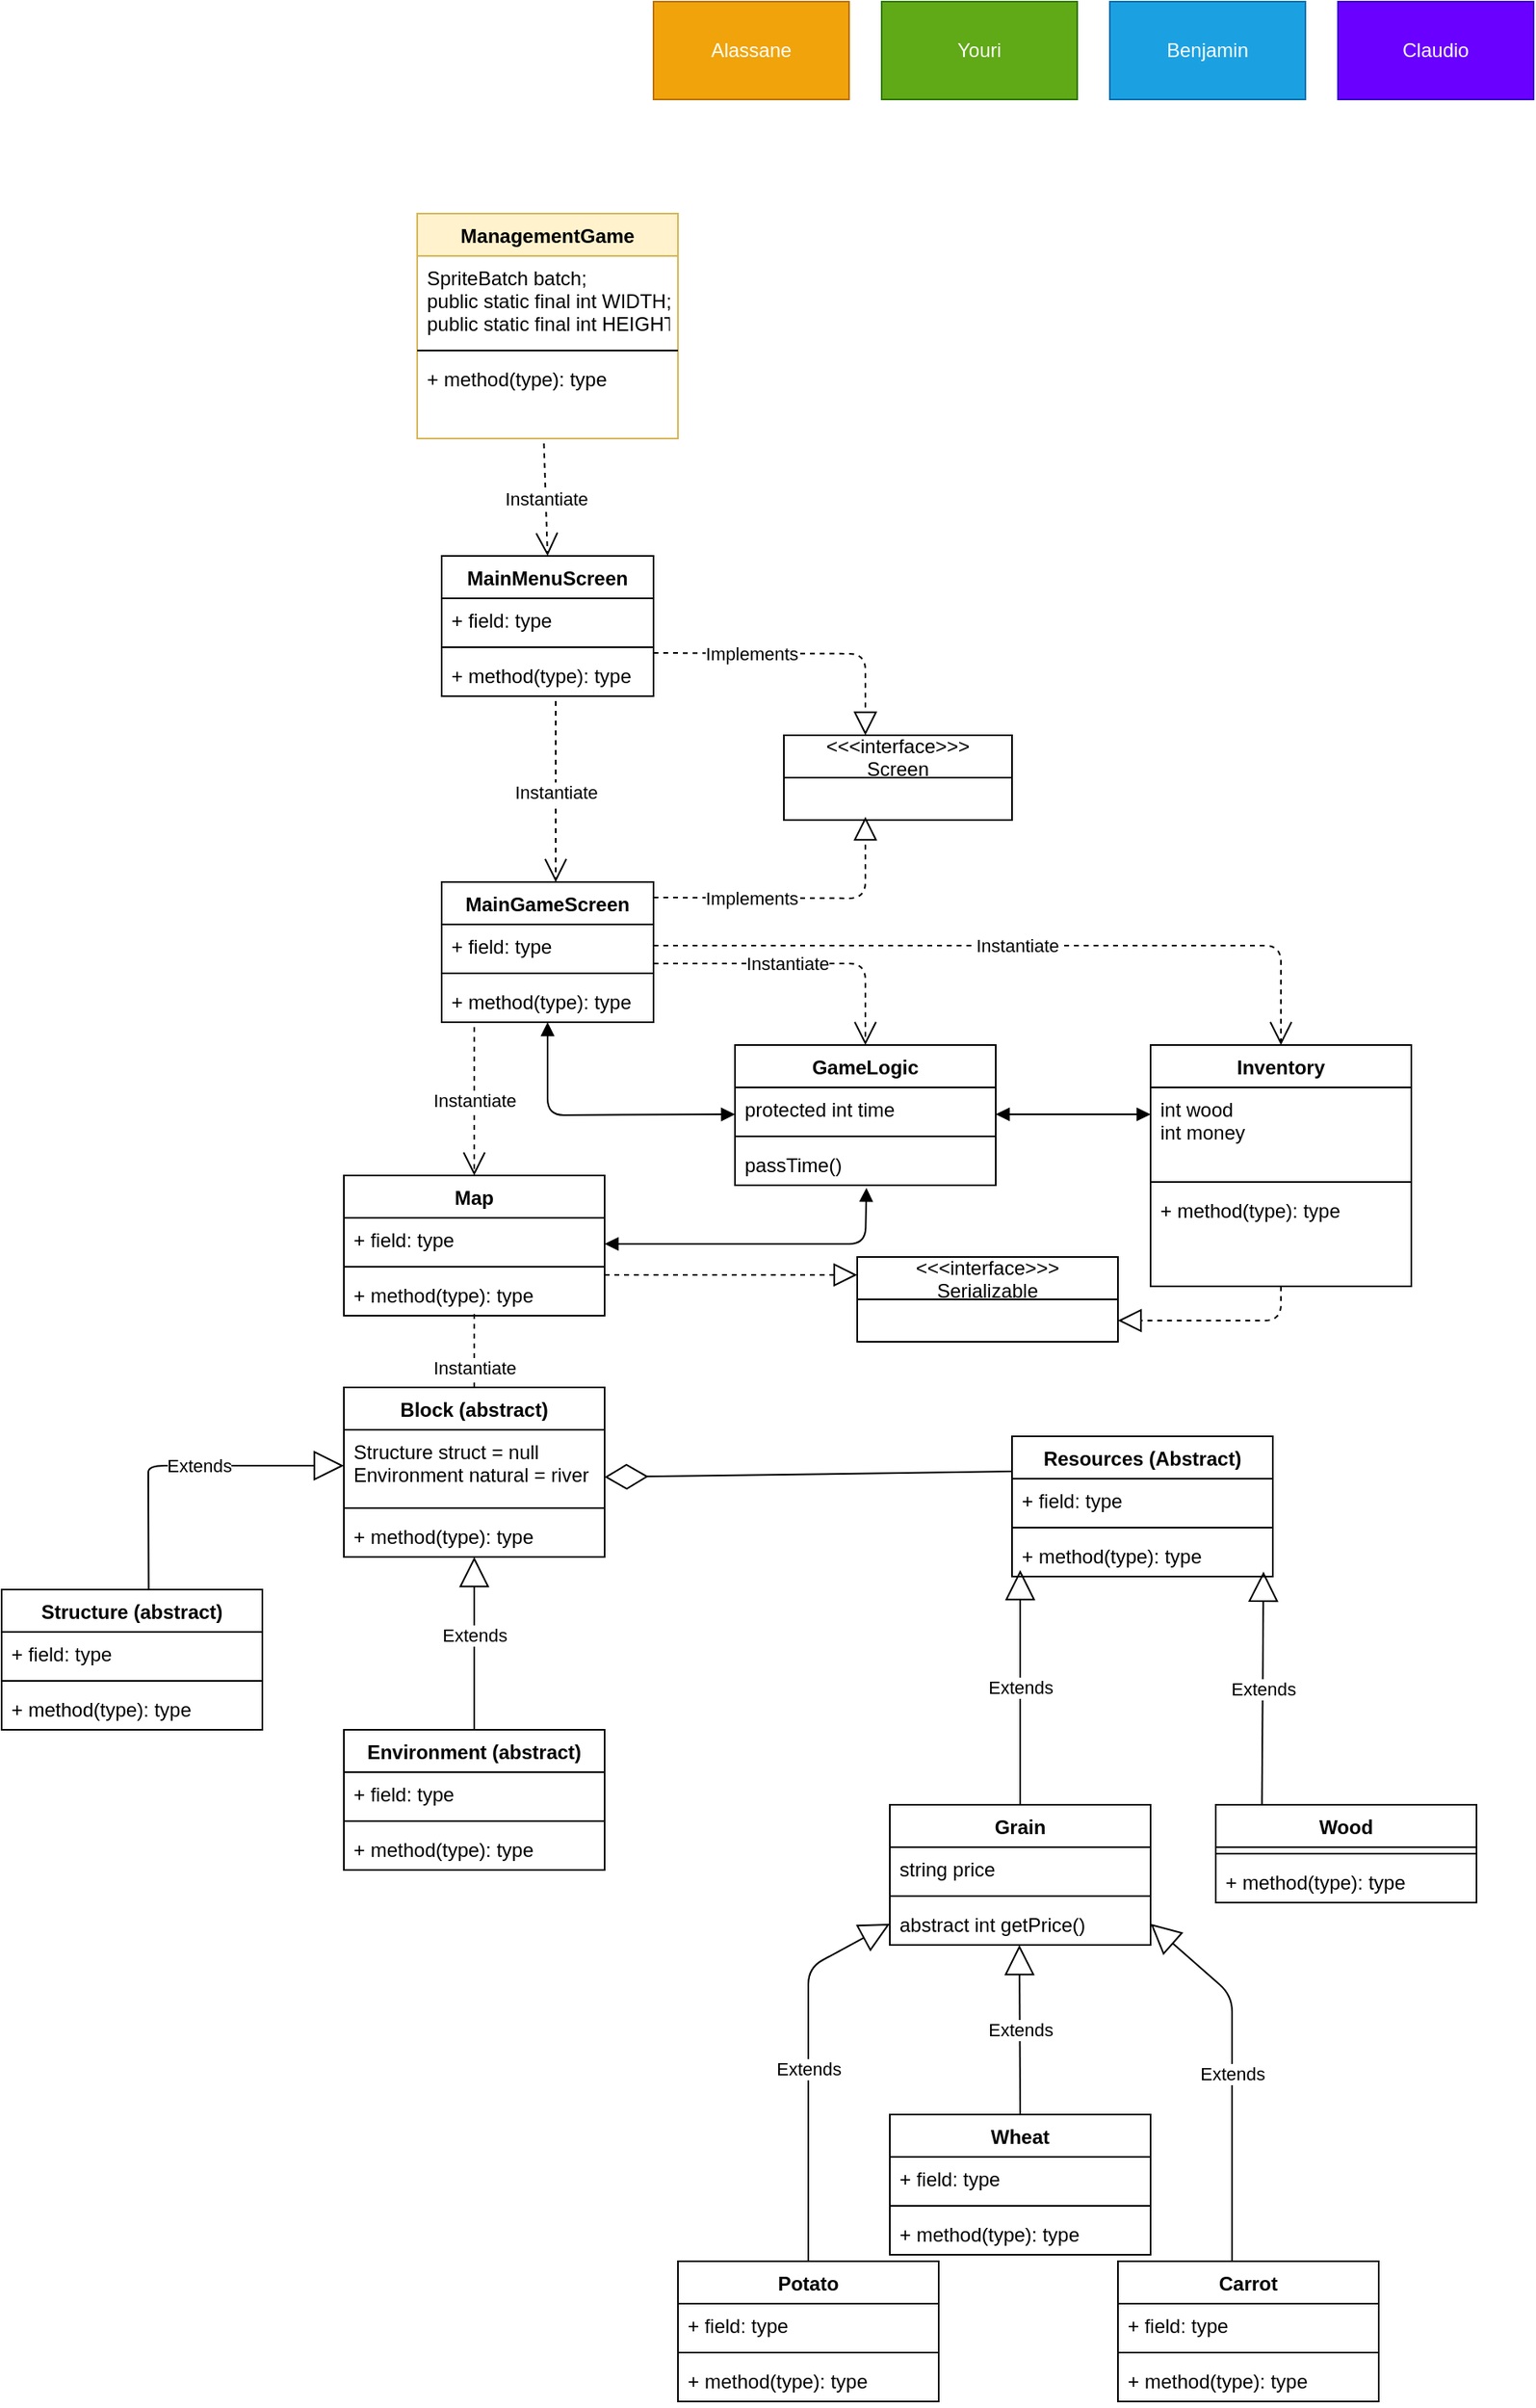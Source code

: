 <mxfile version="14.3.1" type="device"><diagram id="C5RBs43oDa-KdzZeNtuy" name="Page-1"><mxGraphModel dx="1687" dy="939" grid="1" gridSize="10" guides="1" tooltips="1" connect="1" arrows="1" fold="1" page="1" pageScale="1" pageWidth="827" pageHeight="1169" math="0" shadow="0"><root><mxCell id="WIyWlLk6GJQsqaUBKTNV-0"/><mxCell id="WIyWlLk6GJQsqaUBKTNV-1" parent="WIyWlLk6GJQsqaUBKTNV-0"/><mxCell id="QpzjJly3IbEeKTLFP4eM-2" value="Instantiate" style="endArrow=open;endSize=12;dashed=1;html=1;entryX=0.5;entryY=0;entryDx=0;entryDy=0;" edge="1" parent="WIyWlLk6GJQsqaUBKTNV-1"><mxGeometry width="160" relative="1" as="geometry"><mxPoint x="290" y="469" as="sourcePoint"/><mxPoint x="290" y="580" as="targetPoint"/><Array as="points"/></mxGeometry></mxCell><mxCell id="QpzjJly3IbEeKTLFP4eM-6" value="&lt;&lt;&lt;interface&gt;&gt;&gt;&#xA;Screen" style="swimlane;fontStyle=0;childLayout=stackLayout;horizontal=1;startSize=26;fillColor=none;horizontalStack=0;resizeParent=1;resizeParentMax=0;resizeLast=0;collapsible=1;marginBottom=0;" vertex="1" parent="WIyWlLk6GJQsqaUBKTNV-1"><mxGeometry x="430" y="490" width="140" height="52" as="geometry"/></mxCell><mxCell id="QpzjJly3IbEeKTLFP4eM-10" value="" style="endArrow=block;dashed=1;endFill=0;endSize=12;html=1;" edge="1" parent="WIyWlLk6GJQsqaUBKTNV-1"><mxGeometry width="160" relative="1" as="geometry"><mxPoint x="350" y="589.5" as="sourcePoint"/><mxPoint x="480" y="540" as="targetPoint"/><Array as="points"><mxPoint x="480" y="590"/></Array></mxGeometry></mxCell><mxCell id="QpzjJly3IbEeKTLFP4eM-13" value="Implements" style="edgeLabel;html=1;align=center;verticalAlign=middle;resizable=0;points=[];" vertex="1" connectable="0" parent="QpzjJly3IbEeKTLFP4eM-10"><mxGeometry x="-0.489" y="1" relative="1" as="geometry"><mxPoint x="14" y="1.32" as="offset"/></mxGeometry></mxCell><mxCell id="QpzjJly3IbEeKTLFP4eM-11" value="" style="endArrow=block;dashed=1;endFill=0;endSize=12;html=1;" edge="1" parent="WIyWlLk6GJQsqaUBKTNV-1"><mxGeometry width="160" relative="1" as="geometry"><mxPoint x="350" y="439.5" as="sourcePoint"/><mxPoint x="480" y="490" as="targetPoint"/><Array as="points"><mxPoint x="480" y="440"/></Array></mxGeometry></mxCell><mxCell id="QpzjJly3IbEeKTLFP4eM-12" value="Implements" style="edgeLabel;html=1;align=center;verticalAlign=middle;resizable=0;points=[];" vertex="1" connectable="0" parent="QpzjJly3IbEeKTLFP4eM-11"><mxGeometry x="-0.422" y="1" relative="1" as="geometry"><mxPoint x="8" y="1.3" as="offset"/></mxGeometry></mxCell><mxCell id="QpzjJly3IbEeKTLFP4eM-15" value="&lt;div&gt;Instantiate&lt;/div&gt;" style="endArrow=open;endSize=12;dashed=1;html=1;exitX=1;exitY=0.923;exitDx=0;exitDy=0;exitPerimeter=0;" edge="1" parent="WIyWlLk6GJQsqaUBKTNV-1" source="QpzjJly3IbEeKTLFP4eM-23"><mxGeometry x="-0.091" width="160" relative="1" as="geometry"><mxPoint x="390" y="630" as="sourcePoint"/><mxPoint x="480" y="680" as="targetPoint"/><Array as="points"><mxPoint x="480" y="630"/></Array><mxPoint as="offset"/></mxGeometry></mxCell><mxCell id="QpzjJly3IbEeKTLFP4eM-22" value="MainGameScreen" style="swimlane;fontStyle=1;align=center;verticalAlign=top;childLayout=stackLayout;horizontal=1;startSize=26;horizontalStack=0;resizeParent=1;resizeParentMax=0;resizeLast=0;collapsible=1;marginBottom=0;" vertex="1" parent="WIyWlLk6GJQsqaUBKTNV-1"><mxGeometry x="220" y="580" width="130" height="86" as="geometry"/></mxCell><mxCell id="QpzjJly3IbEeKTLFP4eM-23" value="+ field: type" style="text;strokeColor=none;fillColor=none;align=left;verticalAlign=top;spacingLeft=4;spacingRight=4;overflow=hidden;rotatable=0;points=[[0,0.5],[1,0.5]];portConstraint=eastwest;" vertex="1" parent="QpzjJly3IbEeKTLFP4eM-22"><mxGeometry y="26" width="130" height="26" as="geometry"/></mxCell><mxCell id="QpzjJly3IbEeKTLFP4eM-24" value="" style="line;strokeWidth=1;fillColor=none;align=left;verticalAlign=middle;spacingTop=-1;spacingLeft=3;spacingRight=3;rotatable=0;labelPosition=right;points=[];portConstraint=eastwest;" vertex="1" parent="QpzjJly3IbEeKTLFP4eM-22"><mxGeometry y="52" width="130" height="8" as="geometry"/></mxCell><mxCell id="QpzjJly3IbEeKTLFP4eM-25" value="+ method(type): type" style="text;strokeColor=none;fillColor=none;align=left;verticalAlign=top;spacingLeft=4;spacingRight=4;overflow=hidden;rotatable=0;points=[[0,0.5],[1,0.5]];portConstraint=eastwest;" vertex="1" parent="QpzjJly3IbEeKTLFP4eM-22"><mxGeometry y="60" width="130" height="26" as="geometry"/></mxCell><mxCell id="QpzjJly3IbEeKTLFP4eM-26" value="MainMenuScreen" style="swimlane;fontStyle=1;align=center;verticalAlign=top;childLayout=stackLayout;horizontal=1;startSize=26;horizontalStack=0;resizeParent=1;resizeParentMax=0;resizeLast=0;collapsible=1;marginBottom=0;" vertex="1" parent="WIyWlLk6GJQsqaUBKTNV-1"><mxGeometry x="220" y="380" width="130" height="86" as="geometry"/></mxCell><mxCell id="QpzjJly3IbEeKTLFP4eM-27" value="+ field: type" style="text;strokeColor=none;fillColor=none;align=left;verticalAlign=top;spacingLeft=4;spacingRight=4;overflow=hidden;rotatable=0;points=[[0,0.5],[1,0.5]];portConstraint=eastwest;" vertex="1" parent="QpzjJly3IbEeKTLFP4eM-26"><mxGeometry y="26" width="130" height="26" as="geometry"/></mxCell><mxCell id="QpzjJly3IbEeKTLFP4eM-28" value="" style="line;strokeWidth=1;fillColor=none;align=left;verticalAlign=middle;spacingTop=-1;spacingLeft=3;spacingRight=3;rotatable=0;labelPosition=right;points=[];portConstraint=eastwest;" vertex="1" parent="QpzjJly3IbEeKTLFP4eM-26"><mxGeometry y="52" width="130" height="8" as="geometry"/></mxCell><mxCell id="QpzjJly3IbEeKTLFP4eM-29" value="+ method(type): type" style="text;strokeColor=none;fillColor=none;align=left;verticalAlign=top;spacingLeft=4;spacingRight=4;overflow=hidden;rotatable=0;points=[[0,0.5],[1,0.5]];portConstraint=eastwest;" vertex="1" parent="QpzjJly3IbEeKTLFP4eM-26"><mxGeometry y="60" width="130" height="26" as="geometry"/></mxCell><mxCell id="QpzjJly3IbEeKTLFP4eM-30" value="Map" style="swimlane;fontStyle=1;align=center;verticalAlign=top;childLayout=stackLayout;horizontal=1;startSize=26;horizontalStack=0;resizeParent=1;resizeParentMax=0;resizeLast=0;collapsible=1;marginBottom=0;" vertex="1" parent="WIyWlLk6GJQsqaUBKTNV-1"><mxGeometry x="160" y="760" width="160" height="86" as="geometry"/></mxCell><mxCell id="QpzjJly3IbEeKTLFP4eM-31" value="+ field: type" style="text;strokeColor=none;fillColor=none;align=left;verticalAlign=top;spacingLeft=4;spacingRight=4;overflow=hidden;rotatable=0;points=[[0,0.5],[1,0.5]];portConstraint=eastwest;" vertex="1" parent="QpzjJly3IbEeKTLFP4eM-30"><mxGeometry y="26" width="160" height="26" as="geometry"/></mxCell><mxCell id="QpzjJly3IbEeKTLFP4eM-32" value="" style="line;strokeWidth=1;fillColor=none;align=left;verticalAlign=middle;spacingTop=-1;spacingLeft=3;spacingRight=3;rotatable=0;labelPosition=right;points=[];portConstraint=eastwest;" vertex="1" parent="QpzjJly3IbEeKTLFP4eM-30"><mxGeometry y="52" width="160" height="8" as="geometry"/></mxCell><mxCell id="QpzjJly3IbEeKTLFP4eM-33" value="+ method(type): type" style="text;strokeColor=none;fillColor=none;align=left;verticalAlign=top;spacingLeft=4;spacingRight=4;overflow=hidden;rotatable=0;points=[[0,0.5],[1,0.5]];portConstraint=eastwest;" vertex="1" parent="QpzjJly3IbEeKTLFP4eM-30"><mxGeometry y="60" width="160" height="26" as="geometry"/></mxCell><mxCell id="QpzjJly3IbEeKTLFP4eM-34" value="Instantiate" style="endArrow=open;endSize=12;dashed=1;html=1;" edge="1" parent="QpzjJly3IbEeKTLFP4eM-30"><mxGeometry width="160" relative="1" as="geometry"><mxPoint x="80" y="85" as="sourcePoint"/><mxPoint x="80" y="150" as="targetPoint"/></mxGeometry></mxCell><mxCell id="QpzjJly3IbEeKTLFP4eM-52" value="GameLogic&#xA;" style="swimlane;fontStyle=1;align=center;verticalAlign=top;childLayout=stackLayout;horizontal=1;startSize=26;horizontalStack=0;resizeParent=1;resizeParentMax=0;resizeLast=0;collapsible=1;marginBottom=0;" vertex="1" parent="WIyWlLk6GJQsqaUBKTNV-1"><mxGeometry x="400" y="680" width="160" height="86" as="geometry"/></mxCell><mxCell id="QpzjJly3IbEeKTLFP4eM-53" value="protected int time" style="text;strokeColor=none;fillColor=none;align=left;verticalAlign=top;spacingLeft=4;spacingRight=4;overflow=hidden;rotatable=0;points=[[0,0.5],[1,0.5]];portConstraint=eastwest;" vertex="1" parent="QpzjJly3IbEeKTLFP4eM-52"><mxGeometry y="26" width="160" height="26" as="geometry"/></mxCell><mxCell id="QpzjJly3IbEeKTLFP4eM-54" value="" style="line;strokeWidth=1;fillColor=none;align=left;verticalAlign=middle;spacingTop=-1;spacingLeft=3;spacingRight=3;rotatable=0;labelPosition=right;points=[];portConstraint=eastwest;" vertex="1" parent="QpzjJly3IbEeKTLFP4eM-52"><mxGeometry y="52" width="160" height="8" as="geometry"/></mxCell><mxCell id="QpzjJly3IbEeKTLFP4eM-55" value="passTime()" style="text;strokeColor=none;fillColor=none;align=left;verticalAlign=top;spacingLeft=4;spacingRight=4;overflow=hidden;rotatable=0;points=[[0,0.5],[1,0.5]];portConstraint=eastwest;" vertex="1" parent="QpzjJly3IbEeKTLFP4eM-52"><mxGeometry y="60" width="160" height="26" as="geometry"/></mxCell><mxCell id="QpzjJly3IbEeKTLFP4eM-56" value="ManagementGame" style="swimlane;fontStyle=1;align=center;verticalAlign=top;childLayout=stackLayout;horizontal=1;startSize=26;horizontalStack=0;resizeParent=1;resizeParentMax=0;resizeLast=0;collapsible=1;marginBottom=0;fillColor=#fff2cc;strokeColor=#d6b656;" vertex="1" parent="WIyWlLk6GJQsqaUBKTNV-1"><mxGeometry x="205" y="170" width="160" height="138" as="geometry"/></mxCell><mxCell id="QpzjJly3IbEeKTLFP4eM-57" value="SpriteBatch batch;&#xA;public static final int WIDTH;&#xA;public static final int HEIGHT;&#xA;" style="text;strokeColor=none;fillColor=none;align=left;verticalAlign=top;spacingLeft=4;spacingRight=4;overflow=hidden;rotatable=0;points=[[0,0.5],[1,0.5]];portConstraint=eastwest;" vertex="1" parent="QpzjJly3IbEeKTLFP4eM-56"><mxGeometry y="26" width="160" height="54" as="geometry"/></mxCell><mxCell id="QpzjJly3IbEeKTLFP4eM-58" value="" style="line;strokeWidth=1;fillColor=none;align=left;verticalAlign=middle;spacingTop=-1;spacingLeft=3;spacingRight=3;rotatable=0;labelPosition=right;points=[];portConstraint=eastwest;" vertex="1" parent="QpzjJly3IbEeKTLFP4eM-56"><mxGeometry y="80" width="160" height="8" as="geometry"/></mxCell><mxCell id="QpzjJly3IbEeKTLFP4eM-59" value="+ method(type): type" style="text;strokeColor=none;fillColor=none;align=left;verticalAlign=top;spacingLeft=4;spacingRight=4;overflow=hidden;rotatable=0;points=[[0,0.5],[1,0.5]];portConstraint=eastwest;" vertex="1" parent="QpzjJly3IbEeKTLFP4eM-56"><mxGeometry y="88" width="160" height="50" as="geometry"/></mxCell><mxCell id="QpzjJly3IbEeKTLFP4eM-61" value="Instantiate" style="endArrow=open;endSize=12;dashed=1;html=1;exitX=0.154;exitY=1.115;exitDx=0;exitDy=0;exitPerimeter=0;" edge="1" parent="WIyWlLk6GJQsqaUBKTNV-1" source="QpzjJly3IbEeKTLFP4eM-25"><mxGeometry width="160" relative="1" as="geometry"><mxPoint x="154" y="722.5" as="sourcePoint"/><mxPoint x="240" y="760" as="targetPoint"/></mxGeometry></mxCell><mxCell id="QpzjJly3IbEeKTLFP4eM-63" value="Resources (Abstract)" style="swimlane;fontStyle=1;align=center;verticalAlign=top;childLayout=stackLayout;horizontal=1;startSize=26;horizontalStack=0;resizeParent=1;resizeParentMax=0;resizeLast=0;collapsible=1;marginBottom=0;" vertex="1" parent="WIyWlLk6GJQsqaUBKTNV-1"><mxGeometry x="570" y="920" width="160" height="86" as="geometry"/></mxCell><mxCell id="QpzjJly3IbEeKTLFP4eM-64" value="+ field: type" style="text;strokeColor=none;fillColor=none;align=left;verticalAlign=top;spacingLeft=4;spacingRight=4;overflow=hidden;rotatable=0;points=[[0,0.5],[1,0.5]];portConstraint=eastwest;" vertex="1" parent="QpzjJly3IbEeKTLFP4eM-63"><mxGeometry y="26" width="160" height="26" as="geometry"/></mxCell><mxCell id="QpzjJly3IbEeKTLFP4eM-65" value="" style="line;strokeWidth=1;fillColor=none;align=left;verticalAlign=middle;spacingTop=-1;spacingLeft=3;spacingRight=3;rotatable=0;labelPosition=right;points=[];portConstraint=eastwest;" vertex="1" parent="QpzjJly3IbEeKTLFP4eM-63"><mxGeometry y="52" width="160" height="8" as="geometry"/></mxCell><mxCell id="QpzjJly3IbEeKTLFP4eM-66" value="+ method(type): type" style="text;strokeColor=none;fillColor=none;align=left;verticalAlign=top;spacingLeft=4;spacingRight=4;overflow=hidden;rotatable=0;points=[[0,0.5],[1,0.5]];portConstraint=eastwest;" vertex="1" parent="QpzjJly3IbEeKTLFP4eM-63"><mxGeometry y="60" width="160" height="26" as="geometry"/></mxCell><mxCell id="QpzjJly3IbEeKTLFP4eM-68" value="Extends" style="endArrow=block;endSize=16;endFill=0;html=1;" edge="1" parent="WIyWlLk6GJQsqaUBKTNV-1"><mxGeometry width="160" relative="1" as="geometry"><mxPoint x="575" y="1146" as="sourcePoint"/><mxPoint x="575" y="1002" as="targetPoint"/></mxGeometry></mxCell><mxCell id="QpzjJly3IbEeKTLFP4eM-73" value="Extends" style="endArrow=block;endSize=16;endFill=0;html=1;entryX=0.506;entryY=1.038;entryDx=0;entryDy=0;entryPerimeter=0;" edge="1" parent="WIyWlLk6GJQsqaUBKTNV-1"><mxGeometry width="160" relative="1" as="geometry"><mxPoint x="723.33" y="1146" as="sourcePoint"/><mxPoint x="724.29" y="1002.988" as="targetPoint"/></mxGeometry></mxCell><mxCell id="QpzjJly3IbEeKTLFP4eM-74" value="Grain" style="swimlane;fontStyle=1;align=center;verticalAlign=top;childLayout=stackLayout;horizontal=1;startSize=26;horizontalStack=0;resizeParent=1;resizeParentMax=0;resizeLast=0;collapsible=1;marginBottom=0;" vertex="1" parent="WIyWlLk6GJQsqaUBKTNV-1"><mxGeometry x="495" y="1146" width="160" height="86" as="geometry"/></mxCell><mxCell id="QpzjJly3IbEeKTLFP4eM-75" value="string price" style="text;strokeColor=none;fillColor=none;align=left;verticalAlign=top;spacingLeft=4;spacingRight=4;overflow=hidden;rotatable=0;points=[[0,0.5],[1,0.5]];portConstraint=eastwest;" vertex="1" parent="QpzjJly3IbEeKTLFP4eM-74"><mxGeometry y="26" width="160" height="26" as="geometry"/></mxCell><mxCell id="QpzjJly3IbEeKTLFP4eM-76" value="" style="line;strokeWidth=1;fillColor=none;align=left;verticalAlign=middle;spacingTop=-1;spacingLeft=3;spacingRight=3;rotatable=0;labelPosition=right;points=[];portConstraint=eastwest;" vertex="1" parent="QpzjJly3IbEeKTLFP4eM-74"><mxGeometry y="52" width="160" height="8" as="geometry"/></mxCell><mxCell id="QpzjJly3IbEeKTLFP4eM-77" value="abstract int getPrice()" style="text;strokeColor=none;fillColor=none;align=left;verticalAlign=top;spacingLeft=4;spacingRight=4;overflow=hidden;rotatable=0;points=[[0,0.5],[1,0.5]];portConstraint=eastwest;" vertex="1" parent="QpzjJly3IbEeKTLFP4eM-74"><mxGeometry y="60" width="160" height="26" as="geometry"/></mxCell><mxCell id="QpzjJly3IbEeKTLFP4eM-78" value="Wood" style="swimlane;fontStyle=1;align=center;verticalAlign=top;childLayout=stackLayout;horizontal=1;startSize=26;horizontalStack=0;resizeParent=1;resizeParentMax=0;resizeLast=0;collapsible=1;marginBottom=0;" vertex="1" parent="WIyWlLk6GJQsqaUBKTNV-1"><mxGeometry x="695" y="1146" width="160" height="60" as="geometry"/></mxCell><mxCell id="QpzjJly3IbEeKTLFP4eM-80" value="" style="line;strokeWidth=1;fillColor=none;align=left;verticalAlign=middle;spacingTop=-1;spacingLeft=3;spacingRight=3;rotatable=0;labelPosition=right;points=[];portConstraint=eastwest;" vertex="1" parent="QpzjJly3IbEeKTLFP4eM-78"><mxGeometry y="26" width="160" height="8" as="geometry"/></mxCell><mxCell id="QpzjJly3IbEeKTLFP4eM-81" value="+ method(type): type" style="text;strokeColor=none;fillColor=none;align=left;verticalAlign=top;spacingLeft=4;spacingRight=4;overflow=hidden;rotatable=0;points=[[0,0.5],[1,0.5]];portConstraint=eastwest;" vertex="1" parent="QpzjJly3IbEeKTLFP4eM-78"><mxGeometry y="34" width="160" height="26" as="geometry"/></mxCell><mxCell id="QpzjJly3IbEeKTLFP4eM-83" value="Extends" style="endArrow=block;endSize=16;endFill=0;html=1;" edge="1" parent="WIyWlLk6GJQsqaUBKTNV-1"><mxGeometry width="160" relative="1" as="geometry"><mxPoint x="575" y="1336" as="sourcePoint"/><mxPoint x="574.5" y="1232" as="targetPoint"/></mxGeometry></mxCell><mxCell id="QpzjJly3IbEeKTLFP4eM-84" value="Wheat" style="swimlane;fontStyle=1;align=center;verticalAlign=top;childLayout=stackLayout;horizontal=1;startSize=26;horizontalStack=0;resizeParent=1;resizeParentMax=0;resizeLast=0;collapsible=1;marginBottom=0;" vertex="1" parent="WIyWlLk6GJQsqaUBKTNV-1"><mxGeometry x="495" y="1336" width="160" height="86" as="geometry"/></mxCell><mxCell id="QpzjJly3IbEeKTLFP4eM-85" value="+ field: type" style="text;strokeColor=none;fillColor=none;align=left;verticalAlign=top;spacingLeft=4;spacingRight=4;overflow=hidden;rotatable=0;points=[[0,0.5],[1,0.5]];portConstraint=eastwest;" vertex="1" parent="QpzjJly3IbEeKTLFP4eM-84"><mxGeometry y="26" width="160" height="26" as="geometry"/></mxCell><mxCell id="QpzjJly3IbEeKTLFP4eM-86" value="" style="line;strokeWidth=1;fillColor=none;align=left;verticalAlign=middle;spacingTop=-1;spacingLeft=3;spacingRight=3;rotatable=0;labelPosition=right;points=[];portConstraint=eastwest;" vertex="1" parent="QpzjJly3IbEeKTLFP4eM-84"><mxGeometry y="52" width="160" height="8" as="geometry"/></mxCell><mxCell id="QpzjJly3IbEeKTLFP4eM-87" value="+ method(type): type" style="text;strokeColor=none;fillColor=none;align=left;verticalAlign=top;spacingLeft=4;spacingRight=4;overflow=hidden;rotatable=0;points=[[0,0.5],[1,0.5]];portConstraint=eastwest;" vertex="1" parent="QpzjJly3IbEeKTLFP4eM-84"><mxGeometry y="60" width="160" height="26" as="geometry"/></mxCell><mxCell id="QpzjJly3IbEeKTLFP4eM-88" value="Extends" style="endArrow=block;endSize=16;endFill=0;html=1;entryX=0;entryY=0.5;entryDx=0;entryDy=0;" edge="1" parent="WIyWlLk6GJQsqaUBKTNV-1" target="QpzjJly3IbEeKTLFP4eM-77"><mxGeometry width="160" relative="1" as="geometry"><mxPoint x="445" y="1426" as="sourcePoint"/><mxPoint x="479" y="1306" as="targetPoint"/><Array as="points"><mxPoint x="445" y="1246"/></Array></mxGeometry></mxCell><mxCell id="QpzjJly3IbEeKTLFP4eM-89" value="Extends" style="endArrow=block;endSize=16;endFill=0;html=1;entryX=1;entryY=0.5;entryDx=0;entryDy=0;" edge="1" parent="WIyWlLk6GJQsqaUBKTNV-1" target="QpzjJly3IbEeKTLFP4eM-77"><mxGeometry width="160" relative="1" as="geometry"><mxPoint x="705" y="1426" as="sourcePoint"/><mxPoint x="755" y="1236" as="targetPoint"/><Array as="points"><mxPoint x="705" y="1263"/></Array></mxGeometry></mxCell><mxCell id="QpzjJly3IbEeKTLFP4eM-90" value="Carrot" style="swimlane;fontStyle=1;align=center;verticalAlign=top;childLayout=stackLayout;horizontal=1;startSize=26;horizontalStack=0;resizeParent=1;resizeParentMax=0;resizeLast=0;collapsible=1;marginBottom=0;" vertex="1" parent="WIyWlLk6GJQsqaUBKTNV-1"><mxGeometry x="635" y="1426" width="160" height="86" as="geometry"/></mxCell><mxCell id="QpzjJly3IbEeKTLFP4eM-91" value="+ field: type" style="text;strokeColor=none;fillColor=none;align=left;verticalAlign=top;spacingLeft=4;spacingRight=4;overflow=hidden;rotatable=0;points=[[0,0.5],[1,0.5]];portConstraint=eastwest;" vertex="1" parent="QpzjJly3IbEeKTLFP4eM-90"><mxGeometry y="26" width="160" height="26" as="geometry"/></mxCell><mxCell id="QpzjJly3IbEeKTLFP4eM-92" value="" style="line;strokeWidth=1;fillColor=none;align=left;verticalAlign=middle;spacingTop=-1;spacingLeft=3;spacingRight=3;rotatable=0;labelPosition=right;points=[];portConstraint=eastwest;" vertex="1" parent="QpzjJly3IbEeKTLFP4eM-90"><mxGeometry y="52" width="160" height="8" as="geometry"/></mxCell><mxCell id="QpzjJly3IbEeKTLFP4eM-93" value="+ method(type): type" style="text;strokeColor=none;fillColor=none;align=left;verticalAlign=top;spacingLeft=4;spacingRight=4;overflow=hidden;rotatable=0;points=[[0,0.5],[1,0.5]];portConstraint=eastwest;" vertex="1" parent="QpzjJly3IbEeKTLFP4eM-90"><mxGeometry y="60" width="160" height="26" as="geometry"/></mxCell><mxCell id="QpzjJly3IbEeKTLFP4eM-94" value="Potato" style="swimlane;fontStyle=1;align=center;verticalAlign=top;childLayout=stackLayout;horizontal=1;startSize=26;horizontalStack=0;resizeParent=1;resizeParentMax=0;resizeLast=0;collapsible=1;marginBottom=0;" vertex="1" parent="WIyWlLk6GJQsqaUBKTNV-1"><mxGeometry x="365" y="1426" width="160" height="86" as="geometry"/></mxCell><mxCell id="QpzjJly3IbEeKTLFP4eM-95" value="+ field: type" style="text;strokeColor=none;fillColor=none;align=left;verticalAlign=top;spacingLeft=4;spacingRight=4;overflow=hidden;rotatable=0;points=[[0,0.5],[1,0.5]];portConstraint=eastwest;" vertex="1" parent="QpzjJly3IbEeKTLFP4eM-94"><mxGeometry y="26" width="160" height="26" as="geometry"/></mxCell><mxCell id="QpzjJly3IbEeKTLFP4eM-96" value="" style="line;strokeWidth=1;fillColor=none;align=left;verticalAlign=middle;spacingTop=-1;spacingLeft=3;spacingRight=3;rotatable=0;labelPosition=right;points=[];portConstraint=eastwest;" vertex="1" parent="QpzjJly3IbEeKTLFP4eM-94"><mxGeometry y="52" width="160" height="8" as="geometry"/></mxCell><mxCell id="QpzjJly3IbEeKTLFP4eM-97" value="+ method(type): type" style="text;strokeColor=none;fillColor=none;align=left;verticalAlign=top;spacingLeft=4;spacingRight=4;overflow=hidden;rotatable=0;points=[[0,0.5],[1,0.5]];portConstraint=eastwest;" vertex="1" parent="QpzjJly3IbEeKTLFP4eM-94"><mxGeometry y="60" width="160" height="26" as="geometry"/></mxCell><mxCell id="QpzjJly3IbEeKTLFP4eM-106" value="&lt;&lt;&lt;interface&gt;&gt;&gt;&#xA;Serializable" style="swimlane;fontStyle=0;childLayout=stackLayout;horizontal=1;startSize=26;fillColor=none;horizontalStack=0;resizeParent=1;resizeParentMax=0;resizeLast=0;collapsible=1;marginBottom=0;" vertex="1" parent="WIyWlLk6GJQsqaUBKTNV-1"><mxGeometry x="475" y="810" width="160" height="52" as="geometry"/></mxCell><mxCell id="QpzjJly3IbEeKTLFP4eM-107" value="Inventory" style="swimlane;fontStyle=1;align=center;verticalAlign=top;childLayout=stackLayout;horizontal=1;startSize=26;horizontalStack=0;resizeParent=1;resizeParentMax=0;resizeLast=0;collapsible=1;marginBottom=0;" vertex="1" parent="WIyWlLk6GJQsqaUBKTNV-1"><mxGeometry x="655" y="680" width="160" height="148" as="geometry"/></mxCell><mxCell id="QpzjJly3IbEeKTLFP4eM-108" value="int wood&#xA;int money&#xA;" style="text;strokeColor=none;fillColor=none;align=left;verticalAlign=top;spacingLeft=4;spacingRight=4;overflow=hidden;rotatable=0;points=[[0,0.5],[1,0.5]];portConstraint=eastwest;" vertex="1" parent="QpzjJly3IbEeKTLFP4eM-107"><mxGeometry y="26" width="160" height="54" as="geometry"/></mxCell><mxCell id="QpzjJly3IbEeKTLFP4eM-109" value="" style="line;strokeWidth=1;fillColor=none;align=left;verticalAlign=middle;spacingTop=-1;spacingLeft=3;spacingRight=3;rotatable=0;labelPosition=right;points=[];portConstraint=eastwest;" vertex="1" parent="QpzjJly3IbEeKTLFP4eM-107"><mxGeometry y="80" width="160" height="8" as="geometry"/></mxCell><mxCell id="QpzjJly3IbEeKTLFP4eM-110" value="+ method(type): type" style="text;strokeColor=none;fillColor=none;align=left;verticalAlign=top;spacingLeft=4;spacingRight=4;overflow=hidden;rotatable=0;points=[[0,0.5],[1,0.5]];portConstraint=eastwest;" vertex="1" parent="QpzjJly3IbEeKTLFP4eM-107"><mxGeometry y="88" width="160" height="60" as="geometry"/></mxCell><mxCell id="QpzjJly3IbEeKTLFP4eM-111" value="Instantiate" style="endArrow=open;endSize=12;dashed=1;html=1;entryX=0.5;entryY=0;entryDx=0;entryDy=0;exitX=1;exitY=0.5;exitDx=0;exitDy=0;" edge="1" parent="WIyWlLk6GJQsqaUBKTNV-1" source="QpzjJly3IbEeKTLFP4eM-23" target="QpzjJly3IbEeKTLFP4eM-107"><mxGeometry width="160" relative="1" as="geometry"><mxPoint x="10" y="666" as="sourcePoint"/><mxPoint x="170" y="666" as="targetPoint"/><Array as="points"><mxPoint x="735" y="619"/></Array></mxGeometry></mxCell><mxCell id="QpzjJly3IbEeKTLFP4eM-113" value="" style="endArrow=block;dashed=1;endFill=0;endSize=12;html=1;exitX=1;exitY=0.038;exitDx=0;exitDy=0;exitPerimeter=0;" edge="1" parent="WIyWlLk6GJQsqaUBKTNV-1" source="QpzjJly3IbEeKTLFP4eM-33"><mxGeometry width="160" relative="1" as="geometry"><mxPoint x="140" y="760" as="sourcePoint"/><mxPoint x="475" y="821" as="targetPoint"/><Array as="points"/></mxGeometry></mxCell><mxCell id="QpzjJly3IbEeKTLFP4eM-117" value="" style="endArrow=block;startArrow=block;endFill=1;startFill=1;html=1;entryX=0.504;entryY=1.062;entryDx=0;entryDy=0;entryPerimeter=0;" edge="1" parent="WIyWlLk6GJQsqaUBKTNV-1" target="QpzjJly3IbEeKTLFP4eM-55"><mxGeometry width="160" relative="1" as="geometry"><mxPoint x="320" y="802" as="sourcePoint"/><mxPoint x="560" y="802" as="targetPoint"/><Array as="points"><mxPoint x="380" y="802"/><mxPoint x="480" y="802"/></Array></mxGeometry></mxCell><mxCell id="QpzjJly3IbEeKTLFP4eM-119" value="" style="endArrow=diamondThin;endFill=0;endSize=24;html=1;entryX=1;entryY=0.5;entryDx=0;entryDy=0;exitX=0;exitY=0.25;exitDx=0;exitDy=0;" edge="1" parent="WIyWlLk6GJQsqaUBKTNV-1" source="QpzjJly3IbEeKTLFP4eM-63"><mxGeometry width="160" relative="1" as="geometry"><mxPoint x="410" y="950" as="sourcePoint"/><mxPoint x="320" y="945" as="targetPoint"/><Array as="points"/></mxGeometry></mxCell><mxCell id="QpzjJly3IbEeKTLFP4eM-122" value="" style="endArrow=block;startArrow=block;endFill=1;startFill=1;html=1;exitX=0.5;exitY=1;exitDx=0;exitDy=0;" edge="1" parent="WIyWlLk6GJQsqaUBKTNV-1" source="QpzjJly3IbEeKTLFP4eM-22"><mxGeometry width="160" relative="1" as="geometry"><mxPoint x="240" y="722.5" as="sourcePoint"/><mxPoint x="400" y="722.5" as="targetPoint"/><Array as="points"><mxPoint x="285" y="723"/></Array></mxGeometry></mxCell><mxCell id="QpzjJly3IbEeKTLFP4eM-124" value="" style="endArrow=block;startArrow=block;endFill=1;startFill=1;html=1;" edge="1" parent="WIyWlLk6GJQsqaUBKTNV-1"><mxGeometry width="160" relative="1" as="geometry"><mxPoint x="560" y="722.5" as="sourcePoint"/><mxPoint x="655" y="722.5" as="targetPoint"/></mxGeometry></mxCell><mxCell id="QpzjJly3IbEeKTLFP4eM-131" value="Block (abstract)" style="swimlane;fontStyle=1;align=center;verticalAlign=top;childLayout=stackLayout;horizontal=1;startSize=26;horizontalStack=0;resizeParent=1;resizeParentMax=0;resizeLast=0;collapsible=1;marginBottom=0;" vertex="1" parent="WIyWlLk6GJQsqaUBKTNV-1"><mxGeometry x="160" y="890" width="160" height="104" as="geometry"/></mxCell><mxCell id="QpzjJly3IbEeKTLFP4eM-132" value="Structure struct = null&#xA;Environment natural = river&#xA;" style="text;strokeColor=none;fillColor=none;align=left;verticalAlign=top;spacingLeft=4;spacingRight=4;overflow=hidden;rotatable=0;points=[[0,0.5],[1,0.5]];portConstraint=eastwest;" vertex="1" parent="QpzjJly3IbEeKTLFP4eM-131"><mxGeometry y="26" width="160" height="44" as="geometry"/></mxCell><mxCell id="QpzjJly3IbEeKTLFP4eM-133" value="" style="line;strokeWidth=1;fillColor=none;align=left;verticalAlign=middle;spacingTop=-1;spacingLeft=3;spacingRight=3;rotatable=0;labelPosition=right;points=[];portConstraint=eastwest;" vertex="1" parent="QpzjJly3IbEeKTLFP4eM-131"><mxGeometry y="70" width="160" height="8" as="geometry"/></mxCell><mxCell id="QpzjJly3IbEeKTLFP4eM-134" value="+ method(type): type" style="text;strokeColor=none;fillColor=none;align=left;verticalAlign=top;spacingLeft=4;spacingRight=4;overflow=hidden;rotatable=0;points=[[0,0.5],[1,0.5]];portConstraint=eastwest;" vertex="1" parent="QpzjJly3IbEeKTLFP4eM-131"><mxGeometry y="78" width="160" height="26" as="geometry"/></mxCell><mxCell id="QpzjJly3IbEeKTLFP4eM-135" value="Structure (abstract)" style="swimlane;fontStyle=1;align=center;verticalAlign=top;childLayout=stackLayout;horizontal=1;startSize=26;horizontalStack=0;resizeParent=1;resizeParentMax=0;resizeLast=0;collapsible=1;marginBottom=0;" vertex="1" parent="WIyWlLk6GJQsqaUBKTNV-1"><mxGeometry x="-50" y="1014" width="160" height="86" as="geometry"/></mxCell><mxCell id="QpzjJly3IbEeKTLFP4eM-136" value="+ field: type" style="text;strokeColor=none;fillColor=none;align=left;verticalAlign=top;spacingLeft=4;spacingRight=4;overflow=hidden;rotatable=0;points=[[0,0.5],[1,0.5]];portConstraint=eastwest;" vertex="1" parent="QpzjJly3IbEeKTLFP4eM-135"><mxGeometry y="26" width="160" height="26" as="geometry"/></mxCell><mxCell id="QpzjJly3IbEeKTLFP4eM-137" value="" style="line;strokeWidth=1;fillColor=none;align=left;verticalAlign=middle;spacingTop=-1;spacingLeft=3;spacingRight=3;rotatable=0;labelPosition=right;points=[];portConstraint=eastwest;" vertex="1" parent="QpzjJly3IbEeKTLFP4eM-135"><mxGeometry y="52" width="160" height="8" as="geometry"/></mxCell><mxCell id="QpzjJly3IbEeKTLFP4eM-138" value="+ method(type): type" style="text;strokeColor=none;fillColor=none;align=left;verticalAlign=top;spacingLeft=4;spacingRight=4;overflow=hidden;rotatable=0;points=[[0,0.5],[1,0.5]];portConstraint=eastwest;" vertex="1" parent="QpzjJly3IbEeKTLFP4eM-135"><mxGeometry y="60" width="160" height="26" as="geometry"/></mxCell><mxCell id="QpzjJly3IbEeKTLFP4eM-139" value="Environment (abstract)" style="swimlane;fontStyle=1;align=center;verticalAlign=top;childLayout=stackLayout;horizontal=1;startSize=26;horizontalStack=0;resizeParent=1;resizeParentMax=0;resizeLast=0;collapsible=1;marginBottom=0;" vertex="1" parent="WIyWlLk6GJQsqaUBKTNV-1"><mxGeometry x="160" y="1100" width="160" height="86" as="geometry"/></mxCell><mxCell id="QpzjJly3IbEeKTLFP4eM-140" value="+ field: type" style="text;strokeColor=none;fillColor=none;align=left;verticalAlign=top;spacingLeft=4;spacingRight=4;overflow=hidden;rotatable=0;points=[[0,0.5],[1,0.5]];portConstraint=eastwest;" vertex="1" parent="QpzjJly3IbEeKTLFP4eM-139"><mxGeometry y="26" width="160" height="26" as="geometry"/></mxCell><mxCell id="QpzjJly3IbEeKTLFP4eM-141" value="" style="line;strokeWidth=1;fillColor=none;align=left;verticalAlign=middle;spacingTop=-1;spacingLeft=3;spacingRight=3;rotatable=0;labelPosition=right;points=[];portConstraint=eastwest;" vertex="1" parent="QpzjJly3IbEeKTLFP4eM-139"><mxGeometry y="52" width="160" height="8" as="geometry"/></mxCell><mxCell id="QpzjJly3IbEeKTLFP4eM-142" value="+ method(type): type" style="text;strokeColor=none;fillColor=none;align=left;verticalAlign=top;spacingLeft=4;spacingRight=4;overflow=hidden;rotatable=0;points=[[0,0.5],[1,0.5]];portConstraint=eastwest;" vertex="1" parent="QpzjJly3IbEeKTLFP4eM-139"><mxGeometry y="60" width="160" height="26" as="geometry"/></mxCell><mxCell id="QpzjJly3IbEeKTLFP4eM-143" value="Extends" style="endArrow=block;endSize=16;endFill=0;html=1;entryX=0.5;entryY=1;entryDx=0;entryDy=0;exitX=0.5;exitY=0;exitDx=0;exitDy=0;" edge="1" parent="WIyWlLk6GJQsqaUBKTNV-1" source="QpzjJly3IbEeKTLFP4eM-139" target="QpzjJly3IbEeKTLFP4eM-131"><mxGeometry x="0.096" width="160" relative="1" as="geometry"><mxPoint x="140" y="1146" as="sourcePoint"/><mxPoint x="260" y="1064" as="targetPoint"/><Array as="points"><mxPoint x="240" y="1040"/></Array><mxPoint as="offset"/></mxGeometry></mxCell><mxCell id="QpzjJly3IbEeKTLFP4eM-145" value="Extends" style="endArrow=block;endSize=16;endFill=0;html=1;entryX=0;entryY=0.5;entryDx=0;entryDy=0;" edge="1" parent="WIyWlLk6GJQsqaUBKTNV-1" target="QpzjJly3IbEeKTLFP4eM-132"><mxGeometry x="0.096" width="160" relative="1" as="geometry"><mxPoint x="40.24" y="1014" as="sourcePoint"/><mxPoint x="40" y="908" as="targetPoint"/><Array as="points"><mxPoint x="40" y="954"/><mxPoint x="40" y="938"/></Array><mxPoint as="offset"/></mxGeometry></mxCell><mxCell id="QpzjJly3IbEeKTLFP4eM-146" value="" style="endArrow=block;dashed=1;endFill=0;endSize=12;html=1;entryX=1;entryY=0.75;entryDx=0;entryDy=0;" edge="1" parent="WIyWlLk6GJQsqaUBKTNV-1" source="QpzjJly3IbEeKTLFP4eM-110" target="QpzjJly3IbEeKTLFP4eM-106"><mxGeometry width="160" relative="1" as="geometry"><mxPoint x="750" y="849" as="sourcePoint"/><mxPoint x="605" y="880.01" as="targetPoint"/><Array as="points"><mxPoint x="735" y="849"/></Array></mxGeometry></mxCell><mxCell id="QpzjJly3IbEeKTLFP4eM-147" value="Instantiate" style="endArrow=open;endSize=12;dashed=1;html=1;entryX=0.5;entryY=0;entryDx=0;entryDy=0;exitX=0.486;exitY=1.06;exitDx=0;exitDy=0;exitPerimeter=0;" edge="1" parent="WIyWlLk6GJQsqaUBKTNV-1" source="QpzjJly3IbEeKTLFP4eM-59" target="QpzjJly3IbEeKTLFP4eM-26"><mxGeometry width="160" relative="1" as="geometry"><mxPoint x="280" y="338" as="sourcePoint"/><mxPoint x="440" y="338" as="targetPoint"/></mxGeometry></mxCell><mxCell id="QpzjJly3IbEeKTLFP4eM-149" value="&lt;div&gt;Alassane&lt;/div&gt;" style="rounded=0;whiteSpace=wrap;html=1;fillColor=#f0a30a;strokeColor=#BD7000;fontColor=#ffffff;" vertex="1" parent="WIyWlLk6GJQsqaUBKTNV-1"><mxGeometry x="350" y="40" width="120" height="60" as="geometry"/></mxCell><mxCell id="QpzjJly3IbEeKTLFP4eM-150" value="&lt;div&gt;Youri&lt;/div&gt;" style="rounded=0;whiteSpace=wrap;html=1;fillColor=#60a917;strokeColor=#2D7600;fontColor=#ffffff;" vertex="1" parent="WIyWlLk6GJQsqaUBKTNV-1"><mxGeometry x="490" y="40" width="120" height="60" as="geometry"/></mxCell><mxCell id="QpzjJly3IbEeKTLFP4eM-151" value="Benjamin" style="rounded=0;whiteSpace=wrap;html=1;fillColor=#1ba1e2;strokeColor=#006EAF;fontColor=#ffffff;" vertex="1" parent="WIyWlLk6GJQsqaUBKTNV-1"><mxGeometry x="630" y="40" width="120" height="60" as="geometry"/></mxCell><mxCell id="QpzjJly3IbEeKTLFP4eM-152" value="Claudio" style="rounded=0;whiteSpace=wrap;html=1;fillColor=#6a00ff;strokeColor=#3700CC;fontColor=#ffffff;" vertex="1" parent="WIyWlLk6GJQsqaUBKTNV-1"><mxGeometry x="770" y="40" width="120" height="60" as="geometry"/></mxCell></root></mxGraphModel></diagram></mxfile>
